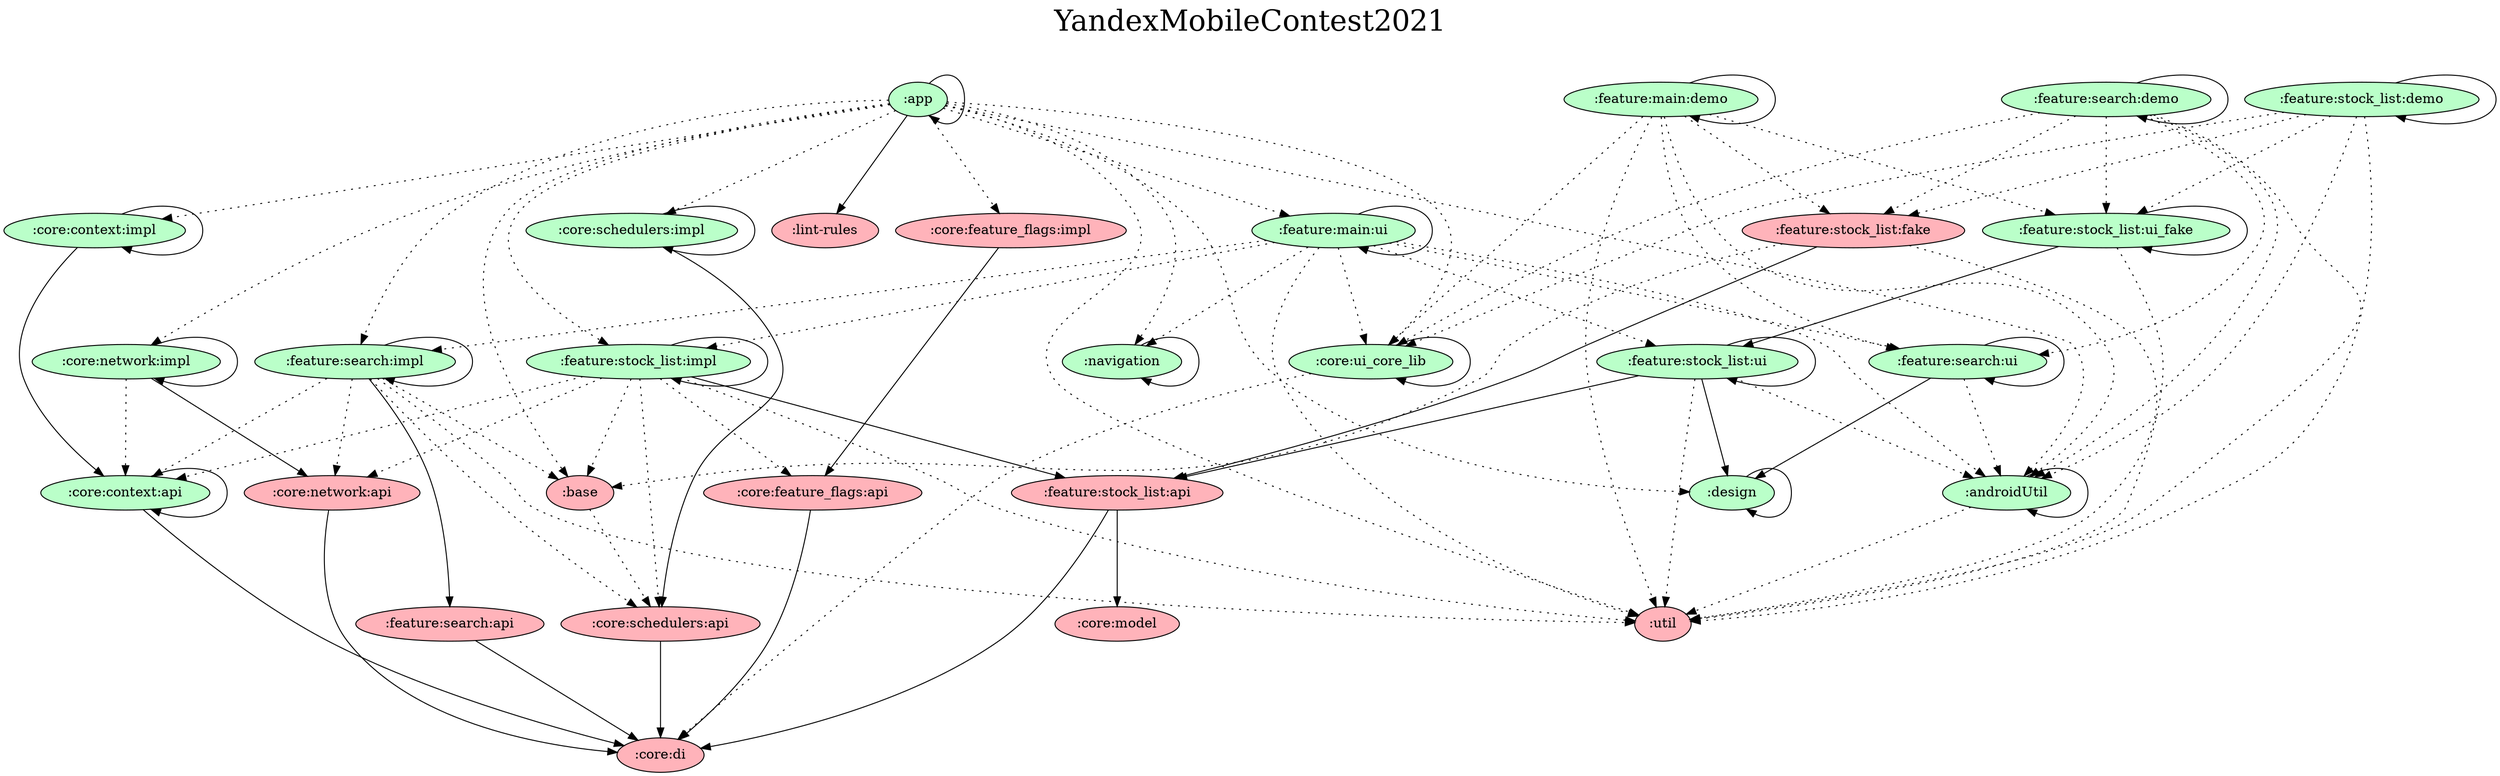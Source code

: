 digraph {
  graph [label="YandexMobileContest2021\n ",labelloc=t,fontsize=30,ranksep=1.4];
  node [style=filled, fillcolor="#bbbbbb"];
  rankdir=TB;

  # Projects

  ":androidUtil" [fillcolor="#baffc9"];
  ":app" [fillcolor="#baffc9"];
  ":base" [fillcolor="#ffb3ba"];
  ":core:context:api" [fillcolor="#baffc9"];
  ":core:context:impl" [fillcolor="#baffc9"];
  ":core:di" [fillcolor="#ffb3ba"];
  ":core:feature_flags:api" [fillcolor="#ffb3ba"];
  ":core:feature_flags:impl" [fillcolor="#ffb3ba"];
  ":core:model" [fillcolor="#ffb3ba"];
  ":core:network:api" [fillcolor="#ffb3ba"];
  ":core:network:impl" [fillcolor="#baffc9"];
  ":core:schedulers:api" [fillcolor="#ffb3ba"];
  ":core:schedulers:impl" [fillcolor="#baffc9"];
  ":core:ui_core_lib" [fillcolor="#baffc9"];
  ":design" [fillcolor="#baffc9"];
  ":feature:main:demo" [fillcolor="#baffc9"];
  ":feature:main:ui" [fillcolor="#baffc9"];
  ":feature:search:api" [fillcolor="#ffb3ba"];
  ":feature:search:demo" [fillcolor="#baffc9"];
  ":feature:search:impl" [fillcolor="#baffc9"];
  ":feature:search:ui" [fillcolor="#baffc9"];
  ":feature:stock_list:api" [fillcolor="#ffb3ba"];
  ":feature:stock_list:demo" [fillcolor="#baffc9"];
  ":feature:stock_list:fake" [fillcolor="#ffb3ba"];
  ":feature:stock_list:impl" [fillcolor="#baffc9"];
  ":feature:stock_list:ui" [fillcolor="#baffc9"];
  ":feature:stock_list:ui_fake" [fillcolor="#baffc9"];
  ":lint-rules" [fillcolor="#ffb3ba"];
  ":navigation" [fillcolor="#baffc9"];
  ":util" [fillcolor="#ffb3ba"];

  {rank = same;}

  # Dependencies

  ":androidUtil" -> ":androidUtil"
  ":androidUtil" -> ":util" [style=dotted]
  ":app" -> ":app"
  ":app" -> ":androidUtil" [style=dotted]
  ":app" -> ":base" [style=dotted]
  ":app" -> ":design" [style=dotted]
  ":app" -> ":core:context:impl" [style=dotted]
  ":app" -> ":core:feature_flags:impl" [style=dotted]
  ":app" -> ":core:network:impl" [style=dotted]
  ":app" -> ":core:schedulers:impl" [style=dotted]
  ":app" -> ":core:ui_core_lib" [style=dotted]
  ":app" -> ":feature:main:ui" [style=dotted]
  ":app" -> ":feature:search:impl" [style=dotted]
  ":app" -> ":feature:stock_list:impl" [style=dotted]
  ":app" -> ":navigation" [style=dotted]
  ":app" -> ":util" [style=dotted]
  ":app" -> ":lint-rules"
  ":base" -> ":core:schedulers:api" [style=dotted]
  ":design" -> ":design"
  ":navigation" -> ":navigation"
  ":core:ui_core_lib" -> ":core:ui_core_lib"
  ":core:ui_core_lib" -> ":core:di" [style=dotted]
  ":core:context:api" -> ":core:di"
  ":core:context:api" -> ":core:context:api"
  ":core:context:impl" -> ":core:context:api"
  ":core:context:impl" -> ":core:context:impl"
  ":core:feature_flags:api" -> ":core:di"
  ":core:feature_flags:impl" -> ":core:feature_flags:api"
  ":core:network:api" -> ":core:di"
  ":core:network:impl" -> ":core:network:api"
  ":core:network:impl" -> ":core:network:impl"
  ":core:network:impl" -> ":core:context:api" [style=dotted]
  ":core:schedulers:api" -> ":core:di"
  ":core:schedulers:impl" -> ":core:schedulers:api"
  ":core:schedulers:impl" -> ":core:schedulers:impl"
  ":feature:main:demo" -> ":feature:main:demo"
  ":feature:main:demo" -> ":androidUtil" [style=dotted]
  ":feature:main:demo" -> ":core:ui_core_lib" [style=dotted]
  ":feature:main:demo" -> ":feature:search:ui" [style=dotted]
  ":feature:main:demo" -> ":feature:stock_list:fake" [style=dotted]
  ":feature:main:demo" -> ":feature:stock_list:ui_fake" [style=dotted]
  ":feature:main:demo" -> ":util" [style=dotted]
  ":feature:main:ui" -> ":feature:main:ui"
  ":feature:main:ui" -> ":androidUtil" [style=dotted]
  ":feature:main:ui" -> ":core:ui_core_lib" [style=dotted]
  ":feature:main:ui" -> ":feature:search:impl" [style=dotted]
  ":feature:main:ui" -> ":feature:search:ui" [style=dotted]
  ":feature:main:ui" -> ":feature:stock_list:impl" [style=dotted]
  ":feature:main:ui" -> ":feature:stock_list:ui" [style=dotted]
  ":feature:main:ui" -> ":navigation" [style=dotted]
  ":feature:main:ui" -> ":util" [style=dotted]
  ":feature:search:api" -> ":core:di"
  ":feature:search:demo" -> ":feature:search:demo"
  ":feature:search:demo" -> ":androidUtil" [style=dotted]
  ":feature:search:demo" -> ":core:ui_core_lib" [style=dotted]
  ":feature:search:demo" -> ":feature:search:ui" [style=dotted]
  ":feature:search:demo" -> ":feature:stock_list:fake" [style=dotted]
  ":feature:search:demo" -> ":feature:stock_list:ui_fake" [style=dotted]
  ":feature:search:demo" -> ":util" [style=dotted]
  ":feature:search:impl" -> ":feature:search:api"
  ":feature:search:impl" -> ":feature:search:impl"
  ":feature:search:impl" -> ":base" [style=dotted]
  ":feature:search:impl" -> ":core:context:api" [style=dotted]
  ":feature:search:impl" -> ":core:network:api" [style=dotted]
  ":feature:search:impl" -> ":core:schedulers:api" [style=dotted]
  ":feature:search:impl" -> ":util" [style=dotted]
  ":feature:search:ui" -> ":design"
  ":feature:search:ui" -> ":feature:search:ui"
  ":feature:search:ui" -> ":androidUtil" [style=dotted]
  ":feature:stock_list:api" -> ":core:di"
  ":feature:stock_list:api" -> ":core:model"
  ":feature:stock_list:demo" -> ":feature:stock_list:demo"
  ":feature:stock_list:demo" -> ":androidUtil" [style=dotted]
  ":feature:stock_list:demo" -> ":core:ui_core_lib" [style=dotted]
  ":feature:stock_list:demo" -> ":feature:stock_list:fake" [style=dotted]
  ":feature:stock_list:demo" -> ":feature:stock_list:ui_fake" [style=dotted]
  ":feature:stock_list:demo" -> ":util" [style=dotted]
  ":feature:stock_list:fake" -> ":feature:stock_list:api"
  ":feature:stock_list:fake" -> ":base" [style=dotted]
  ":feature:stock_list:fake" -> ":util" [style=dotted]
  ":feature:stock_list:impl" -> ":feature:stock_list:api"
  ":feature:stock_list:impl" -> ":feature:stock_list:impl"
  ":feature:stock_list:impl" -> ":base" [style=dotted]
  ":feature:stock_list:impl" -> ":core:context:api" [style=dotted]
  ":feature:stock_list:impl" -> ":core:feature_flags:api" [style=dotted]
  ":feature:stock_list:impl" -> ":core:network:api" [style=dotted]
  ":feature:stock_list:impl" -> ":core:schedulers:api" [style=dotted]
  ":feature:stock_list:impl" -> ":util" [style=dotted]
  ":feature:stock_list:ui" -> ":design"
  ":feature:stock_list:ui" -> ":feature:stock_list:api"
  ":feature:stock_list:ui" -> ":feature:stock_list:ui"
  ":feature:stock_list:ui" -> ":androidUtil" [style=dotted]
  ":feature:stock_list:ui" -> ":util" [style=dotted]
  ":feature:stock_list:ui_fake" -> ":feature:stock_list:ui"
  ":feature:stock_list:ui_fake" -> ":feature:stock_list:ui_fake"
  ":feature:stock_list:ui_fake" -> ":util" [style=dotted]
}
